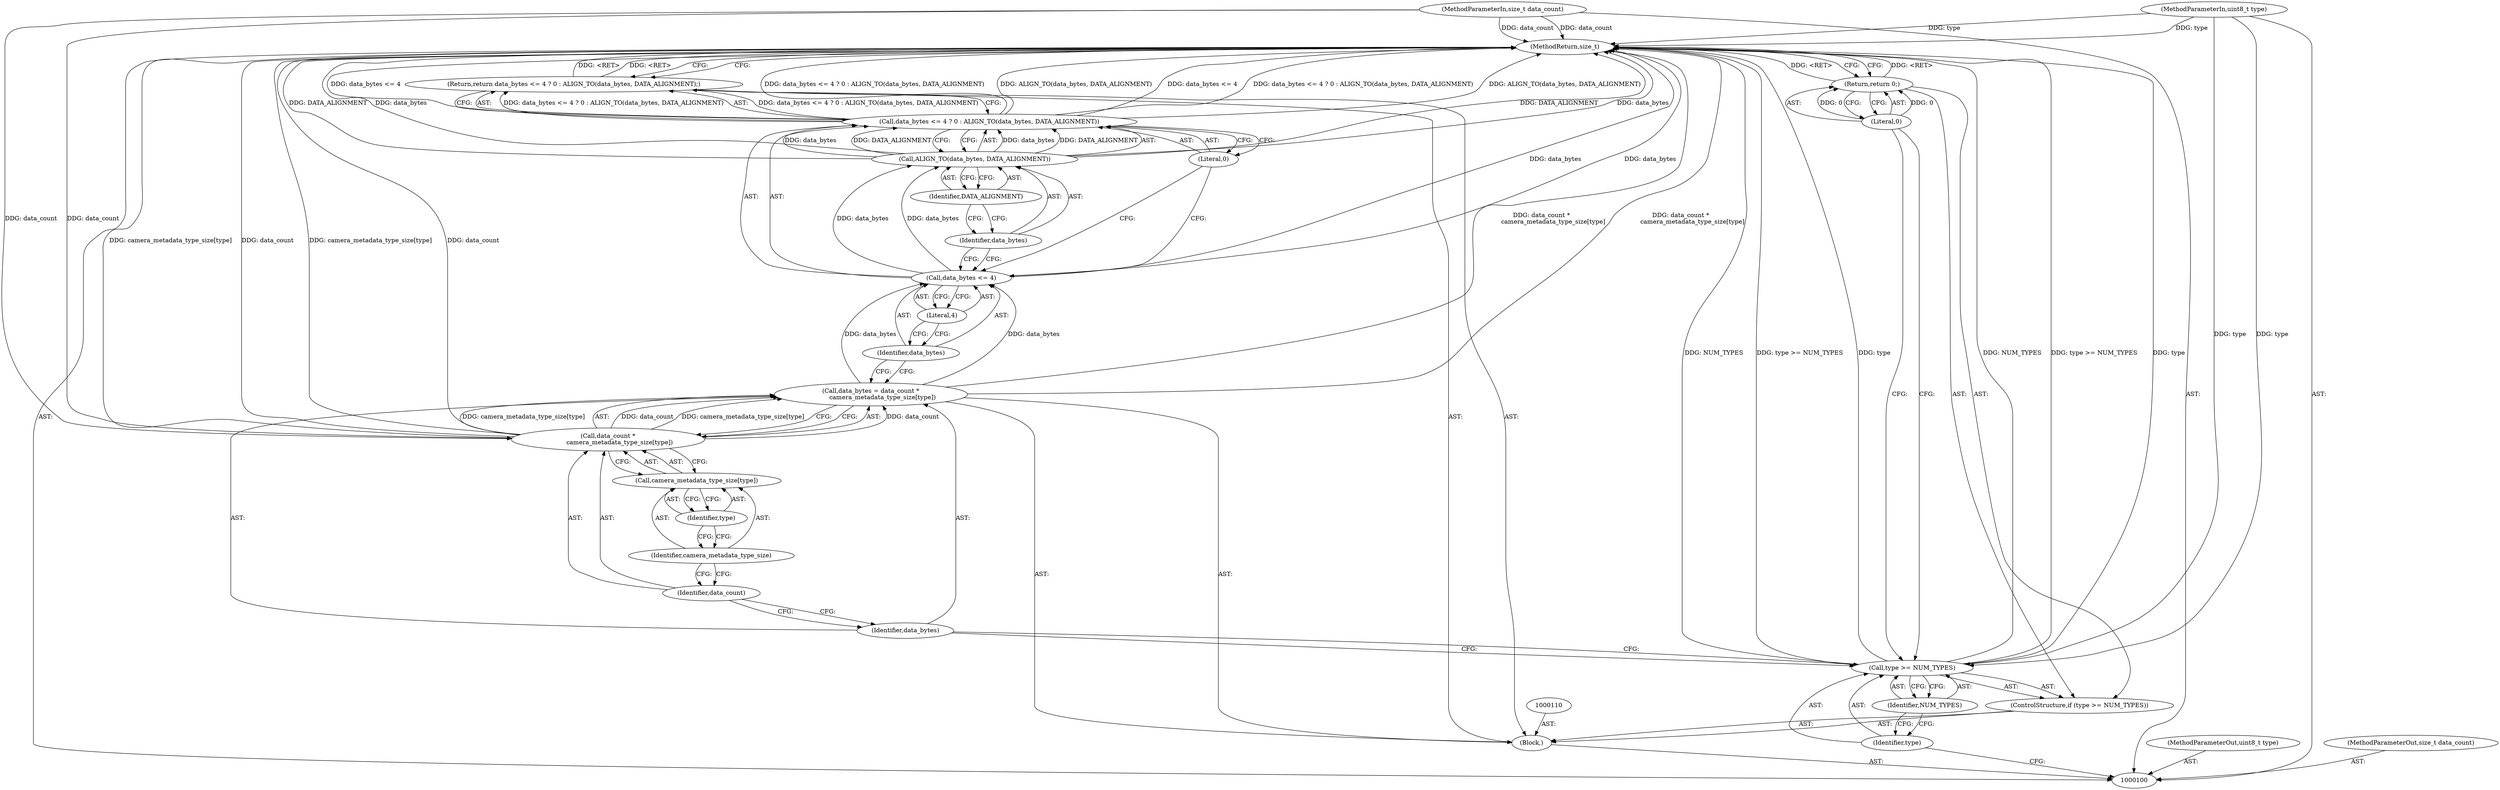 digraph "1_Android_8e7a2b4d13bff03973dbad2bfb88a04296140433" {
"1000127" [label="(MethodReturn,size_t)"];
"1000101" [label="(MethodParameterIn,uint8_t type)"];
"1000170" [label="(MethodParameterOut,uint8_t type)"];
"1000103" [label="(Block,)"];
"1000102" [label="(MethodParameterIn,size_t data_count)"];
"1000171" [label="(MethodParameterOut,size_t data_count)"];
"1000107" [label="(Identifier,NUM_TYPES)"];
"1000108" [label="(Return,return 0;)"];
"1000109" [label="(Literal,0)"];
"1000104" [label="(ControlStructure,if (type >= NUM_TYPES))"];
"1000105" [label="(Call,type >= NUM_TYPES)"];
"1000106" [label="(Identifier,type)"];
"1000111" [label="(Call,data_bytes = data_count *\n            camera_metadata_type_size[type])"];
"1000112" [label="(Identifier,data_bytes)"];
"1000113" [label="(Call,data_count *\n            camera_metadata_type_size[type])"];
"1000114" [label="(Identifier,data_count)"];
"1000115" [label="(Call,camera_metadata_type_size[type])"];
"1000116" [label="(Identifier,camera_metadata_type_size)"];
"1000117" [label="(Identifier,type)"];
"1000119" [label="(Call,data_bytes <= 4 ? 0 : ALIGN_TO(data_bytes, DATA_ALIGNMENT))"];
"1000120" [label="(Call,data_bytes <= 4)"];
"1000121" [label="(Identifier,data_bytes)"];
"1000122" [label="(Literal,4)"];
"1000123" [label="(Literal,0)"];
"1000124" [label="(Call,ALIGN_TO(data_bytes, DATA_ALIGNMENT))"];
"1000118" [label="(Return,return data_bytes <= 4 ? 0 : ALIGN_TO(data_bytes, DATA_ALIGNMENT);)"];
"1000125" [label="(Identifier,data_bytes)"];
"1000126" [label="(Identifier,DATA_ALIGNMENT)"];
"1000127" -> "1000100"  [label="AST: "];
"1000127" -> "1000108"  [label="CFG: "];
"1000127" -> "1000118"  [label="CFG: "];
"1000118" -> "1000127"  [label="DDG: <RET>"];
"1000108" -> "1000127"  [label="DDG: <RET>"];
"1000124" -> "1000127"  [label="DDG: DATA_ALIGNMENT"];
"1000124" -> "1000127"  [label="DDG: data_bytes"];
"1000105" -> "1000127"  [label="DDG: NUM_TYPES"];
"1000105" -> "1000127"  [label="DDG: type >= NUM_TYPES"];
"1000105" -> "1000127"  [label="DDG: type"];
"1000113" -> "1000127"  [label="DDG: data_count"];
"1000113" -> "1000127"  [label="DDG: camera_metadata_type_size[type]"];
"1000102" -> "1000127"  [label="DDG: data_count"];
"1000119" -> "1000127"  [label="DDG: data_bytes <= 4 ? 0 : ALIGN_TO(data_bytes, DATA_ALIGNMENT)"];
"1000119" -> "1000127"  [label="DDG: ALIGN_TO(data_bytes, DATA_ALIGNMENT)"];
"1000119" -> "1000127"  [label="DDG: data_bytes <= 4"];
"1000120" -> "1000127"  [label="DDG: data_bytes"];
"1000111" -> "1000127"  [label="DDG: data_count *\n            camera_metadata_type_size[type]"];
"1000101" -> "1000127"  [label="DDG: type"];
"1000101" -> "1000100"  [label="AST: "];
"1000101" -> "1000127"  [label="DDG: type"];
"1000101" -> "1000105"  [label="DDG: type"];
"1000170" -> "1000100"  [label="AST: "];
"1000103" -> "1000100"  [label="AST: "];
"1000104" -> "1000103"  [label="AST: "];
"1000110" -> "1000103"  [label="AST: "];
"1000111" -> "1000103"  [label="AST: "];
"1000118" -> "1000103"  [label="AST: "];
"1000102" -> "1000100"  [label="AST: "];
"1000102" -> "1000127"  [label="DDG: data_count"];
"1000102" -> "1000113"  [label="DDG: data_count"];
"1000171" -> "1000100"  [label="AST: "];
"1000107" -> "1000105"  [label="AST: "];
"1000107" -> "1000106"  [label="CFG: "];
"1000105" -> "1000107"  [label="CFG: "];
"1000108" -> "1000104"  [label="AST: "];
"1000108" -> "1000109"  [label="CFG: "];
"1000109" -> "1000108"  [label="AST: "];
"1000127" -> "1000108"  [label="CFG: "];
"1000108" -> "1000127"  [label="DDG: <RET>"];
"1000109" -> "1000108"  [label="DDG: 0"];
"1000109" -> "1000108"  [label="AST: "];
"1000109" -> "1000105"  [label="CFG: "];
"1000108" -> "1000109"  [label="CFG: "];
"1000109" -> "1000108"  [label="DDG: 0"];
"1000104" -> "1000103"  [label="AST: "];
"1000105" -> "1000104"  [label="AST: "];
"1000108" -> "1000104"  [label="AST: "];
"1000105" -> "1000104"  [label="AST: "];
"1000105" -> "1000107"  [label="CFG: "];
"1000106" -> "1000105"  [label="AST: "];
"1000107" -> "1000105"  [label="AST: "];
"1000109" -> "1000105"  [label="CFG: "];
"1000112" -> "1000105"  [label="CFG: "];
"1000105" -> "1000127"  [label="DDG: NUM_TYPES"];
"1000105" -> "1000127"  [label="DDG: type >= NUM_TYPES"];
"1000105" -> "1000127"  [label="DDG: type"];
"1000101" -> "1000105"  [label="DDG: type"];
"1000106" -> "1000105"  [label="AST: "];
"1000106" -> "1000100"  [label="CFG: "];
"1000107" -> "1000106"  [label="CFG: "];
"1000111" -> "1000103"  [label="AST: "];
"1000111" -> "1000113"  [label="CFG: "];
"1000112" -> "1000111"  [label="AST: "];
"1000113" -> "1000111"  [label="AST: "];
"1000121" -> "1000111"  [label="CFG: "];
"1000111" -> "1000127"  [label="DDG: data_count *\n            camera_metadata_type_size[type]"];
"1000113" -> "1000111"  [label="DDG: data_count"];
"1000113" -> "1000111"  [label="DDG: camera_metadata_type_size[type]"];
"1000111" -> "1000120"  [label="DDG: data_bytes"];
"1000112" -> "1000111"  [label="AST: "];
"1000112" -> "1000105"  [label="CFG: "];
"1000114" -> "1000112"  [label="CFG: "];
"1000113" -> "1000111"  [label="AST: "];
"1000113" -> "1000115"  [label="CFG: "];
"1000114" -> "1000113"  [label="AST: "];
"1000115" -> "1000113"  [label="AST: "];
"1000111" -> "1000113"  [label="CFG: "];
"1000113" -> "1000127"  [label="DDG: data_count"];
"1000113" -> "1000127"  [label="DDG: camera_metadata_type_size[type]"];
"1000113" -> "1000111"  [label="DDG: data_count"];
"1000113" -> "1000111"  [label="DDG: camera_metadata_type_size[type]"];
"1000102" -> "1000113"  [label="DDG: data_count"];
"1000114" -> "1000113"  [label="AST: "];
"1000114" -> "1000112"  [label="CFG: "];
"1000116" -> "1000114"  [label="CFG: "];
"1000115" -> "1000113"  [label="AST: "];
"1000115" -> "1000117"  [label="CFG: "];
"1000116" -> "1000115"  [label="AST: "];
"1000117" -> "1000115"  [label="AST: "];
"1000113" -> "1000115"  [label="CFG: "];
"1000116" -> "1000115"  [label="AST: "];
"1000116" -> "1000114"  [label="CFG: "];
"1000117" -> "1000116"  [label="CFG: "];
"1000117" -> "1000115"  [label="AST: "];
"1000117" -> "1000116"  [label="CFG: "];
"1000115" -> "1000117"  [label="CFG: "];
"1000119" -> "1000118"  [label="AST: "];
"1000119" -> "1000123"  [label="CFG: "];
"1000119" -> "1000124"  [label="CFG: "];
"1000120" -> "1000119"  [label="AST: "];
"1000123" -> "1000119"  [label="AST: "];
"1000124" -> "1000119"  [label="AST: "];
"1000118" -> "1000119"  [label="CFG: "];
"1000119" -> "1000127"  [label="DDG: data_bytes <= 4 ? 0 : ALIGN_TO(data_bytes, DATA_ALIGNMENT)"];
"1000119" -> "1000127"  [label="DDG: ALIGN_TO(data_bytes, DATA_ALIGNMENT)"];
"1000119" -> "1000127"  [label="DDG: data_bytes <= 4"];
"1000119" -> "1000118"  [label="DDG: data_bytes <= 4 ? 0 : ALIGN_TO(data_bytes, DATA_ALIGNMENT)"];
"1000124" -> "1000119"  [label="DDG: data_bytes"];
"1000124" -> "1000119"  [label="DDG: DATA_ALIGNMENT"];
"1000120" -> "1000119"  [label="AST: "];
"1000120" -> "1000122"  [label="CFG: "];
"1000121" -> "1000120"  [label="AST: "];
"1000122" -> "1000120"  [label="AST: "];
"1000123" -> "1000120"  [label="CFG: "];
"1000125" -> "1000120"  [label="CFG: "];
"1000120" -> "1000127"  [label="DDG: data_bytes"];
"1000111" -> "1000120"  [label="DDG: data_bytes"];
"1000120" -> "1000124"  [label="DDG: data_bytes"];
"1000121" -> "1000120"  [label="AST: "];
"1000121" -> "1000111"  [label="CFG: "];
"1000122" -> "1000121"  [label="CFG: "];
"1000122" -> "1000120"  [label="AST: "];
"1000122" -> "1000121"  [label="CFG: "];
"1000120" -> "1000122"  [label="CFG: "];
"1000123" -> "1000119"  [label="AST: "];
"1000123" -> "1000120"  [label="CFG: "];
"1000119" -> "1000123"  [label="CFG: "];
"1000124" -> "1000119"  [label="AST: "];
"1000124" -> "1000126"  [label="CFG: "];
"1000125" -> "1000124"  [label="AST: "];
"1000126" -> "1000124"  [label="AST: "];
"1000119" -> "1000124"  [label="CFG: "];
"1000124" -> "1000127"  [label="DDG: DATA_ALIGNMENT"];
"1000124" -> "1000127"  [label="DDG: data_bytes"];
"1000124" -> "1000119"  [label="DDG: data_bytes"];
"1000124" -> "1000119"  [label="DDG: DATA_ALIGNMENT"];
"1000120" -> "1000124"  [label="DDG: data_bytes"];
"1000118" -> "1000103"  [label="AST: "];
"1000118" -> "1000119"  [label="CFG: "];
"1000119" -> "1000118"  [label="AST: "];
"1000127" -> "1000118"  [label="CFG: "];
"1000118" -> "1000127"  [label="DDG: <RET>"];
"1000119" -> "1000118"  [label="DDG: data_bytes <= 4 ? 0 : ALIGN_TO(data_bytes, DATA_ALIGNMENT)"];
"1000125" -> "1000124"  [label="AST: "];
"1000125" -> "1000120"  [label="CFG: "];
"1000126" -> "1000125"  [label="CFG: "];
"1000126" -> "1000124"  [label="AST: "];
"1000126" -> "1000125"  [label="CFG: "];
"1000124" -> "1000126"  [label="CFG: "];
}

